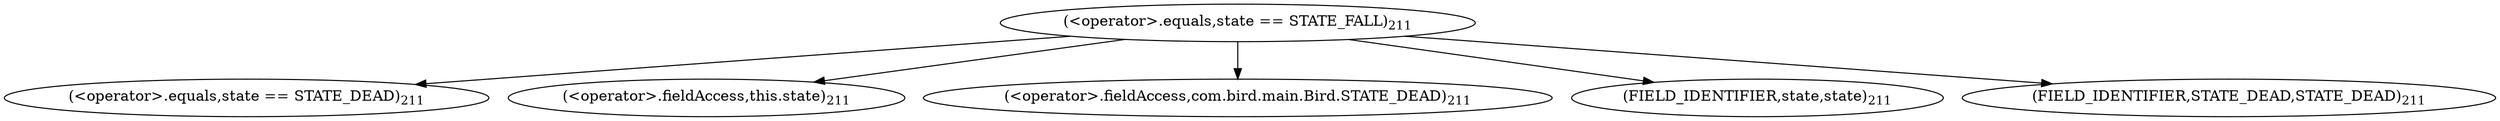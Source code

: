 digraph "isDead" {  
"947" [label = <(&lt;operator&gt;.equals,state == STATE_FALL)<SUB>211</SUB>> ]
"954" [label = <(&lt;operator&gt;.equals,state == STATE_DEAD)<SUB>211</SUB>> ]
"955" [label = <(&lt;operator&gt;.fieldAccess,this.state)<SUB>211</SUB>> ]
"958" [label = <(&lt;operator&gt;.fieldAccess,com.bird.main.Bird.STATE_DEAD)<SUB>211</SUB>> ]
"957" [label = <(FIELD_IDENTIFIER,state,state)<SUB>211</SUB>> ]
"960" [label = <(FIELD_IDENTIFIER,STATE_DEAD,STATE_DEAD)<SUB>211</SUB>> ]
  "947" -> "960" 
  "947" -> "955" 
  "947" -> "954" 
  "947" -> "957" 
  "947" -> "958" 
}
